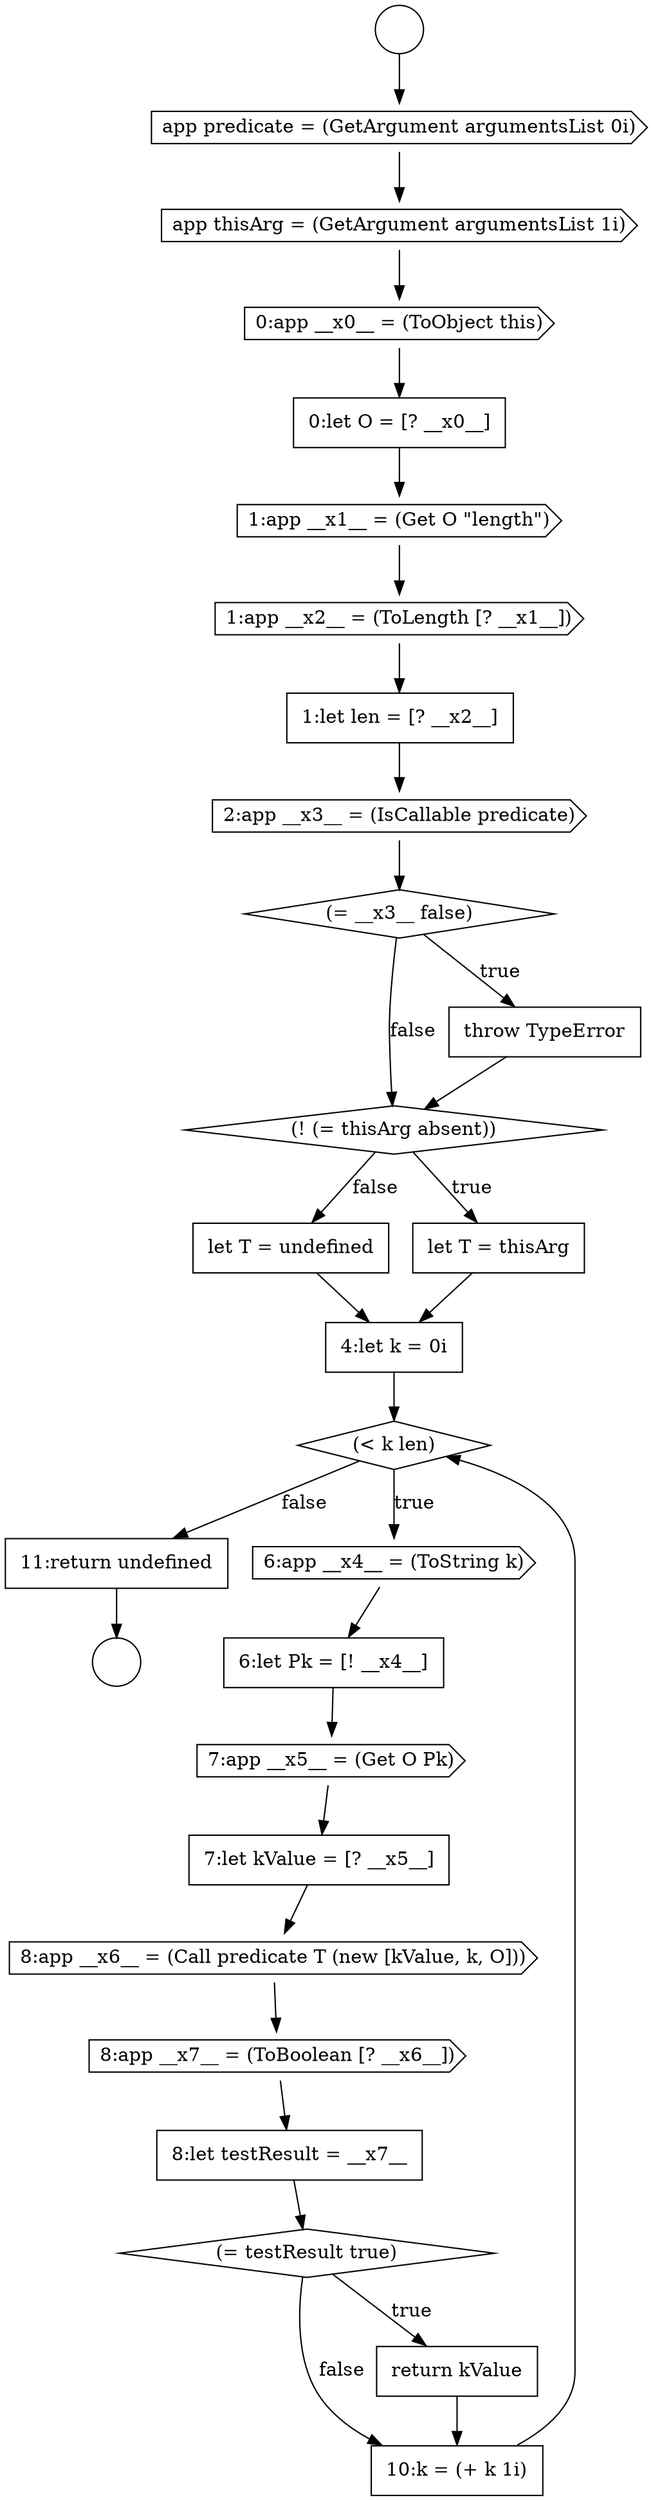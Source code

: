 digraph {
  node13768 [shape=diamond, label=<<font color="black">(&lt; k len)</font>> color="black" fillcolor="white" style=filled]
  node13776 [shape=diamond, label=<<font color="black">(= testResult true)</font>> color="black" fillcolor="white" style=filled]
  node13754 [shape=cds, label=<<font color="black">app predicate = (GetArgument argumentsList 0i)</font>> color="black" fillcolor="white" style=filled]
  node13771 [shape=cds, label=<<font color="black">7:app __x5__ = (Get O Pk)</font>> color="black" fillcolor="white" style=filled]
  node13757 [shape=none, margin=0, label=<<font color="black">
    <table border="0" cellborder="1" cellspacing="0" cellpadding="10">
      <tr><td align="left">0:let O = [? __x0__]</td></tr>
    </table>
  </font>> color="black" fillcolor="white" style=filled]
  node13767 [shape=none, margin=0, label=<<font color="black">
    <table border="0" cellborder="1" cellspacing="0" cellpadding="10">
      <tr><td align="left">4:let k = 0i</td></tr>
    </table>
  </font>> color="black" fillcolor="white" style=filled]
  node13755 [shape=cds, label=<<font color="black">app thisArg = (GetArgument argumentsList 1i)</font>> color="black" fillcolor="white" style=filled]
  node13759 [shape=cds, label=<<font color="black">1:app __x2__ = (ToLength [? __x1__])</font>> color="black" fillcolor="white" style=filled]
  node13756 [shape=cds, label=<<font color="black">0:app __x0__ = (ToObject this)</font>> color="black" fillcolor="white" style=filled]
  node13752 [shape=circle label=" " color="black" fillcolor="white" style=filled]
  node13761 [shape=cds, label=<<font color="black">2:app __x3__ = (IsCallable predicate)</font>> color="black" fillcolor="white" style=filled]
  node13760 [shape=none, margin=0, label=<<font color="black">
    <table border="0" cellborder="1" cellspacing="0" cellpadding="10">
      <tr><td align="left">1:let len = [? __x2__]</td></tr>
    </table>
  </font>> color="black" fillcolor="white" style=filled]
  node13779 [shape=none, margin=0, label=<<font color="black">
    <table border="0" cellborder="1" cellspacing="0" cellpadding="10">
      <tr><td align="left">11:return undefined</td></tr>
    </table>
  </font>> color="black" fillcolor="white" style=filled]
  node13764 [shape=diamond, label=<<font color="black">(! (= thisArg absent))</font>> color="black" fillcolor="white" style=filled]
  node13778 [shape=none, margin=0, label=<<font color="black">
    <table border="0" cellborder="1" cellspacing="0" cellpadding="10">
      <tr><td align="left">10:k = (+ k 1i)</td></tr>
    </table>
  </font>> color="black" fillcolor="white" style=filled]
  node13763 [shape=none, margin=0, label=<<font color="black">
    <table border="0" cellborder="1" cellspacing="0" cellpadding="10">
      <tr><td align="left">throw TypeError</td></tr>
    </table>
  </font>> color="black" fillcolor="white" style=filled]
  node13758 [shape=cds, label=<<font color="black">1:app __x1__ = (Get O &quot;length&quot;)</font>> color="black" fillcolor="white" style=filled]
  node13772 [shape=none, margin=0, label=<<font color="black">
    <table border="0" cellborder="1" cellspacing="0" cellpadding="10">
      <tr><td align="left">7:let kValue = [? __x5__]</td></tr>
    </table>
  </font>> color="black" fillcolor="white" style=filled]
  node13773 [shape=cds, label=<<font color="black">8:app __x6__ = (Call predicate T (new [kValue, k, O]))</font>> color="black" fillcolor="white" style=filled]
  node13762 [shape=diamond, label=<<font color="black">(= __x3__ false)</font>> color="black" fillcolor="white" style=filled]
  node13777 [shape=none, margin=0, label=<<font color="black">
    <table border="0" cellborder="1" cellspacing="0" cellpadding="10">
      <tr><td align="left">return kValue</td></tr>
    </table>
  </font>> color="black" fillcolor="white" style=filled]
  node13766 [shape=none, margin=0, label=<<font color="black">
    <table border="0" cellborder="1" cellspacing="0" cellpadding="10">
      <tr><td align="left">let T = undefined</td></tr>
    </table>
  </font>> color="black" fillcolor="white" style=filled]
  node13769 [shape=cds, label=<<font color="black">6:app __x4__ = (ToString k)</font>> color="black" fillcolor="white" style=filled]
  node13774 [shape=cds, label=<<font color="black">8:app __x7__ = (ToBoolean [? __x6__])</font>> color="black" fillcolor="white" style=filled]
  node13775 [shape=none, margin=0, label=<<font color="black">
    <table border="0" cellborder="1" cellspacing="0" cellpadding="10">
      <tr><td align="left">8:let testResult = __x7__</td></tr>
    </table>
  </font>> color="black" fillcolor="white" style=filled]
  node13753 [shape=circle label=" " color="black" fillcolor="white" style=filled]
  node13765 [shape=none, margin=0, label=<<font color="black">
    <table border="0" cellborder="1" cellspacing="0" cellpadding="10">
      <tr><td align="left">let T = thisArg</td></tr>
    </table>
  </font>> color="black" fillcolor="white" style=filled]
  node13770 [shape=none, margin=0, label=<<font color="black">
    <table border="0" cellborder="1" cellspacing="0" cellpadding="10">
      <tr><td align="left">6:let Pk = [! __x4__]</td></tr>
    </table>
  </font>> color="black" fillcolor="white" style=filled]
  node13755 -> node13756 [ color="black"]
  node13762 -> node13763 [label=<<font color="black">true</font>> color="black"]
  node13762 -> node13764 [label=<<font color="black">false</font>> color="black"]
  node13772 -> node13773 [ color="black"]
  node13761 -> node13762 [ color="black"]
  node13779 -> node13753 [ color="black"]
  node13759 -> node13760 [ color="black"]
  node13756 -> node13757 [ color="black"]
  node13770 -> node13771 [ color="black"]
  node13768 -> node13769 [label=<<font color="black">true</font>> color="black"]
  node13768 -> node13779 [label=<<font color="black">false</font>> color="black"]
  node13766 -> node13767 [ color="black"]
  node13765 -> node13767 [ color="black"]
  node13777 -> node13778 [ color="black"]
  node13767 -> node13768 [ color="black"]
  node13764 -> node13765 [label=<<font color="black">true</font>> color="black"]
  node13764 -> node13766 [label=<<font color="black">false</font>> color="black"]
  node13773 -> node13774 [ color="black"]
  node13763 -> node13764 [ color="black"]
  node13774 -> node13775 [ color="black"]
  node13752 -> node13754 [ color="black"]
  node13754 -> node13755 [ color="black"]
  node13757 -> node13758 [ color="black"]
  node13758 -> node13759 [ color="black"]
  node13778 -> node13768 [ color="black"]
  node13776 -> node13777 [label=<<font color="black">true</font>> color="black"]
  node13776 -> node13778 [label=<<font color="black">false</font>> color="black"]
  node13771 -> node13772 [ color="black"]
  node13760 -> node13761 [ color="black"]
  node13769 -> node13770 [ color="black"]
  node13775 -> node13776 [ color="black"]
}

